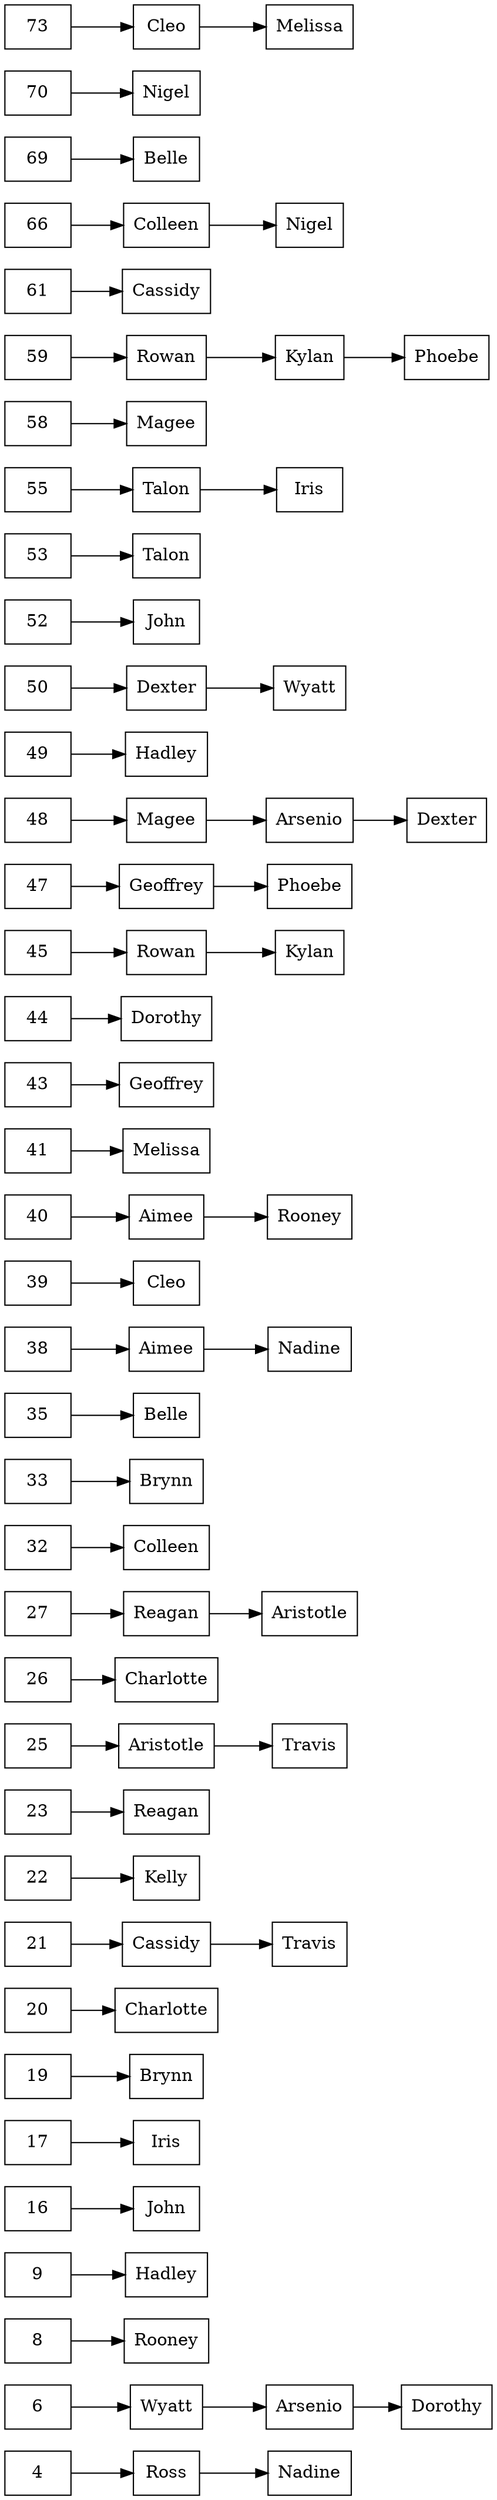 digraph DoublyCList {
node[shape=box];
rankdir=LR;"4";
"8199907665334"[label ="Ross"];
"8884189800232"[label ="Nadine"];
"8199907665334"->"8884189800232";
4->"8199907665334";
"6";
"2707968240198"[label ="Wyatt"];
"2214856202804"[label ="Arsenio"];
"975166618282"[label ="Dorothy"];
"2707968240198"->"2214856202804";
"2214856202804"->"975166618282";
6->"2707968240198";
"8";
"9283511284586"[label ="Rooney"];
8->"9283511284586";
"9";
"4504584236457"[label ="Hadley"];
9->"4504584236457";
"16";
"677393056444"[label ="John"];
16->"677393056444";
"17";
"372451820261"[label ="Iris"];
17->"372451820261";
"19";
"4680999737485"[label ="Brynn"];
19->"4680999737485";
"20";
"9313081738396"[label ="Charlotte"];
20->"9313081738396";
"21";
"8552640378145"[label ="Cassidy"];
"5094625203685"[label ="Travis"];
"8552640378145"->"5094625203685";
21->"8552640378145";
"22";
"8165085954882"[label ="Kelly"];
22->"8165085954882";
"23";
"1580564721155"[label ="Reagan"];
23->"1580564721155";
"25";
"2509410769259"[label ="Aristotle"];
"5098625203685"[label ="Travis"];
"2509410769259"->"5098625203685";
25->"2509410769259";
"26";
"9393081738396"[label ="Charlotte"];
26->"9393081738396";
"27";
"1584564721155"[label ="Reagan"];
"250710769259"[label ="Aristotle"];
"1584564721155"->"250710769259";
27->"1584564721155";
"32";
"8026423332982"[label ="Colleen"];
32->"8026423332982";
"33";
"4620999737485"[label ="Brynn"];
33->"4620999737485";
"35";
"1357137121751"[label ="Belle"];
35->"1357137121751";
"38";
"4255040741108"[label ="Aimee"];
"8881189800232"[label ="Nadine"];
"4255040741108"->"8881189800232";
38->"4255040741108";
"39";
"7176750467119"[label ="Cleo"];
39->"7176750467119";
"40";
"4257040741108"[label ="Aimee"];
"9278511284586"[label ="Rooney"];
"4257040741108"->"9278511284586";
40->"4257040741108";
"41";
"6169192041447"[label ="Melissa"];
41->"6169192041447";
"43";
"345056202069"[label ="Geoffrey"];
43->"345056202069";
"44";
"976166618282"[label ="Dorothy"];
44->"976166618282";
"45";
"2866407299839"[label ="Rowan"];
"2987827347435"[label ="Kylan"];
"2866407299839"->"2987827347435";
45->"2866407299839";
"47";
"349056202069"[label ="Geoffrey"];
"82489750632869"[label ="Phoebe"];
"349056202069"->"82489750632869";
47->"349056202069";
"48";
"5930296786658"[label ="Magee"];
"2219856202804"[label ="Arsenio"];
"6875404823974"[label ="Dexter"];
"5930296786658"->"2219856202804";
"2219856202804"->"6875404823974";
48->"5930296786658";
"49";
"4507584236457"[label ="Hadley"];
49->"4507584236457";
"50";
"6877404823974"[label ="Dexter"];
"2788968240198"[label ="Wyatt"];
"6877404823974"->"2788968240198";
50->"6877404823974";
"52";
"676393056444"[label ="John"];
52->"676393056444";
"53";
"1010122545337"[label ="Talon"];
53->"1010122545337";
"55";
"1012122545337"[label ="Talon"];
"373451820261"[label ="Iris"];
"1012122545337"->"373451820261";
55->"1012122545337";
"58";
"5940296786658"[label ="Magee"];
58->"5940296786658";
"59";
"2806407299839"[label ="Rowan"];
"2987027347435"[label ="Kylan"];
"8242750632869"[label ="Phoebe"];
"2806407299839"->"2987027347435";
"2987027347435"->"8242750632869";
59->"2806407299839";
"61";
"8592640378145"[label ="Cassidy"];
61->"8592640378145";
"66";
"8023423332982"[label ="Colleen"];
"9633433555064"[label ="Nigel"];
"8023423332982"->"9633433555064";
66->"8023423332982";
"69";
"1354137121751"[label ="Belle"];
69->"1354137121751";
"70";
"9674433555064"[label ="Nigel"];
70->"9674433555064";
"73";
"7136750467119"[label ="Cleo"];
"6164192041447"[label ="Melissa"];
"7136750467119"->"6164192041447";
73->"7136750467119";
}
